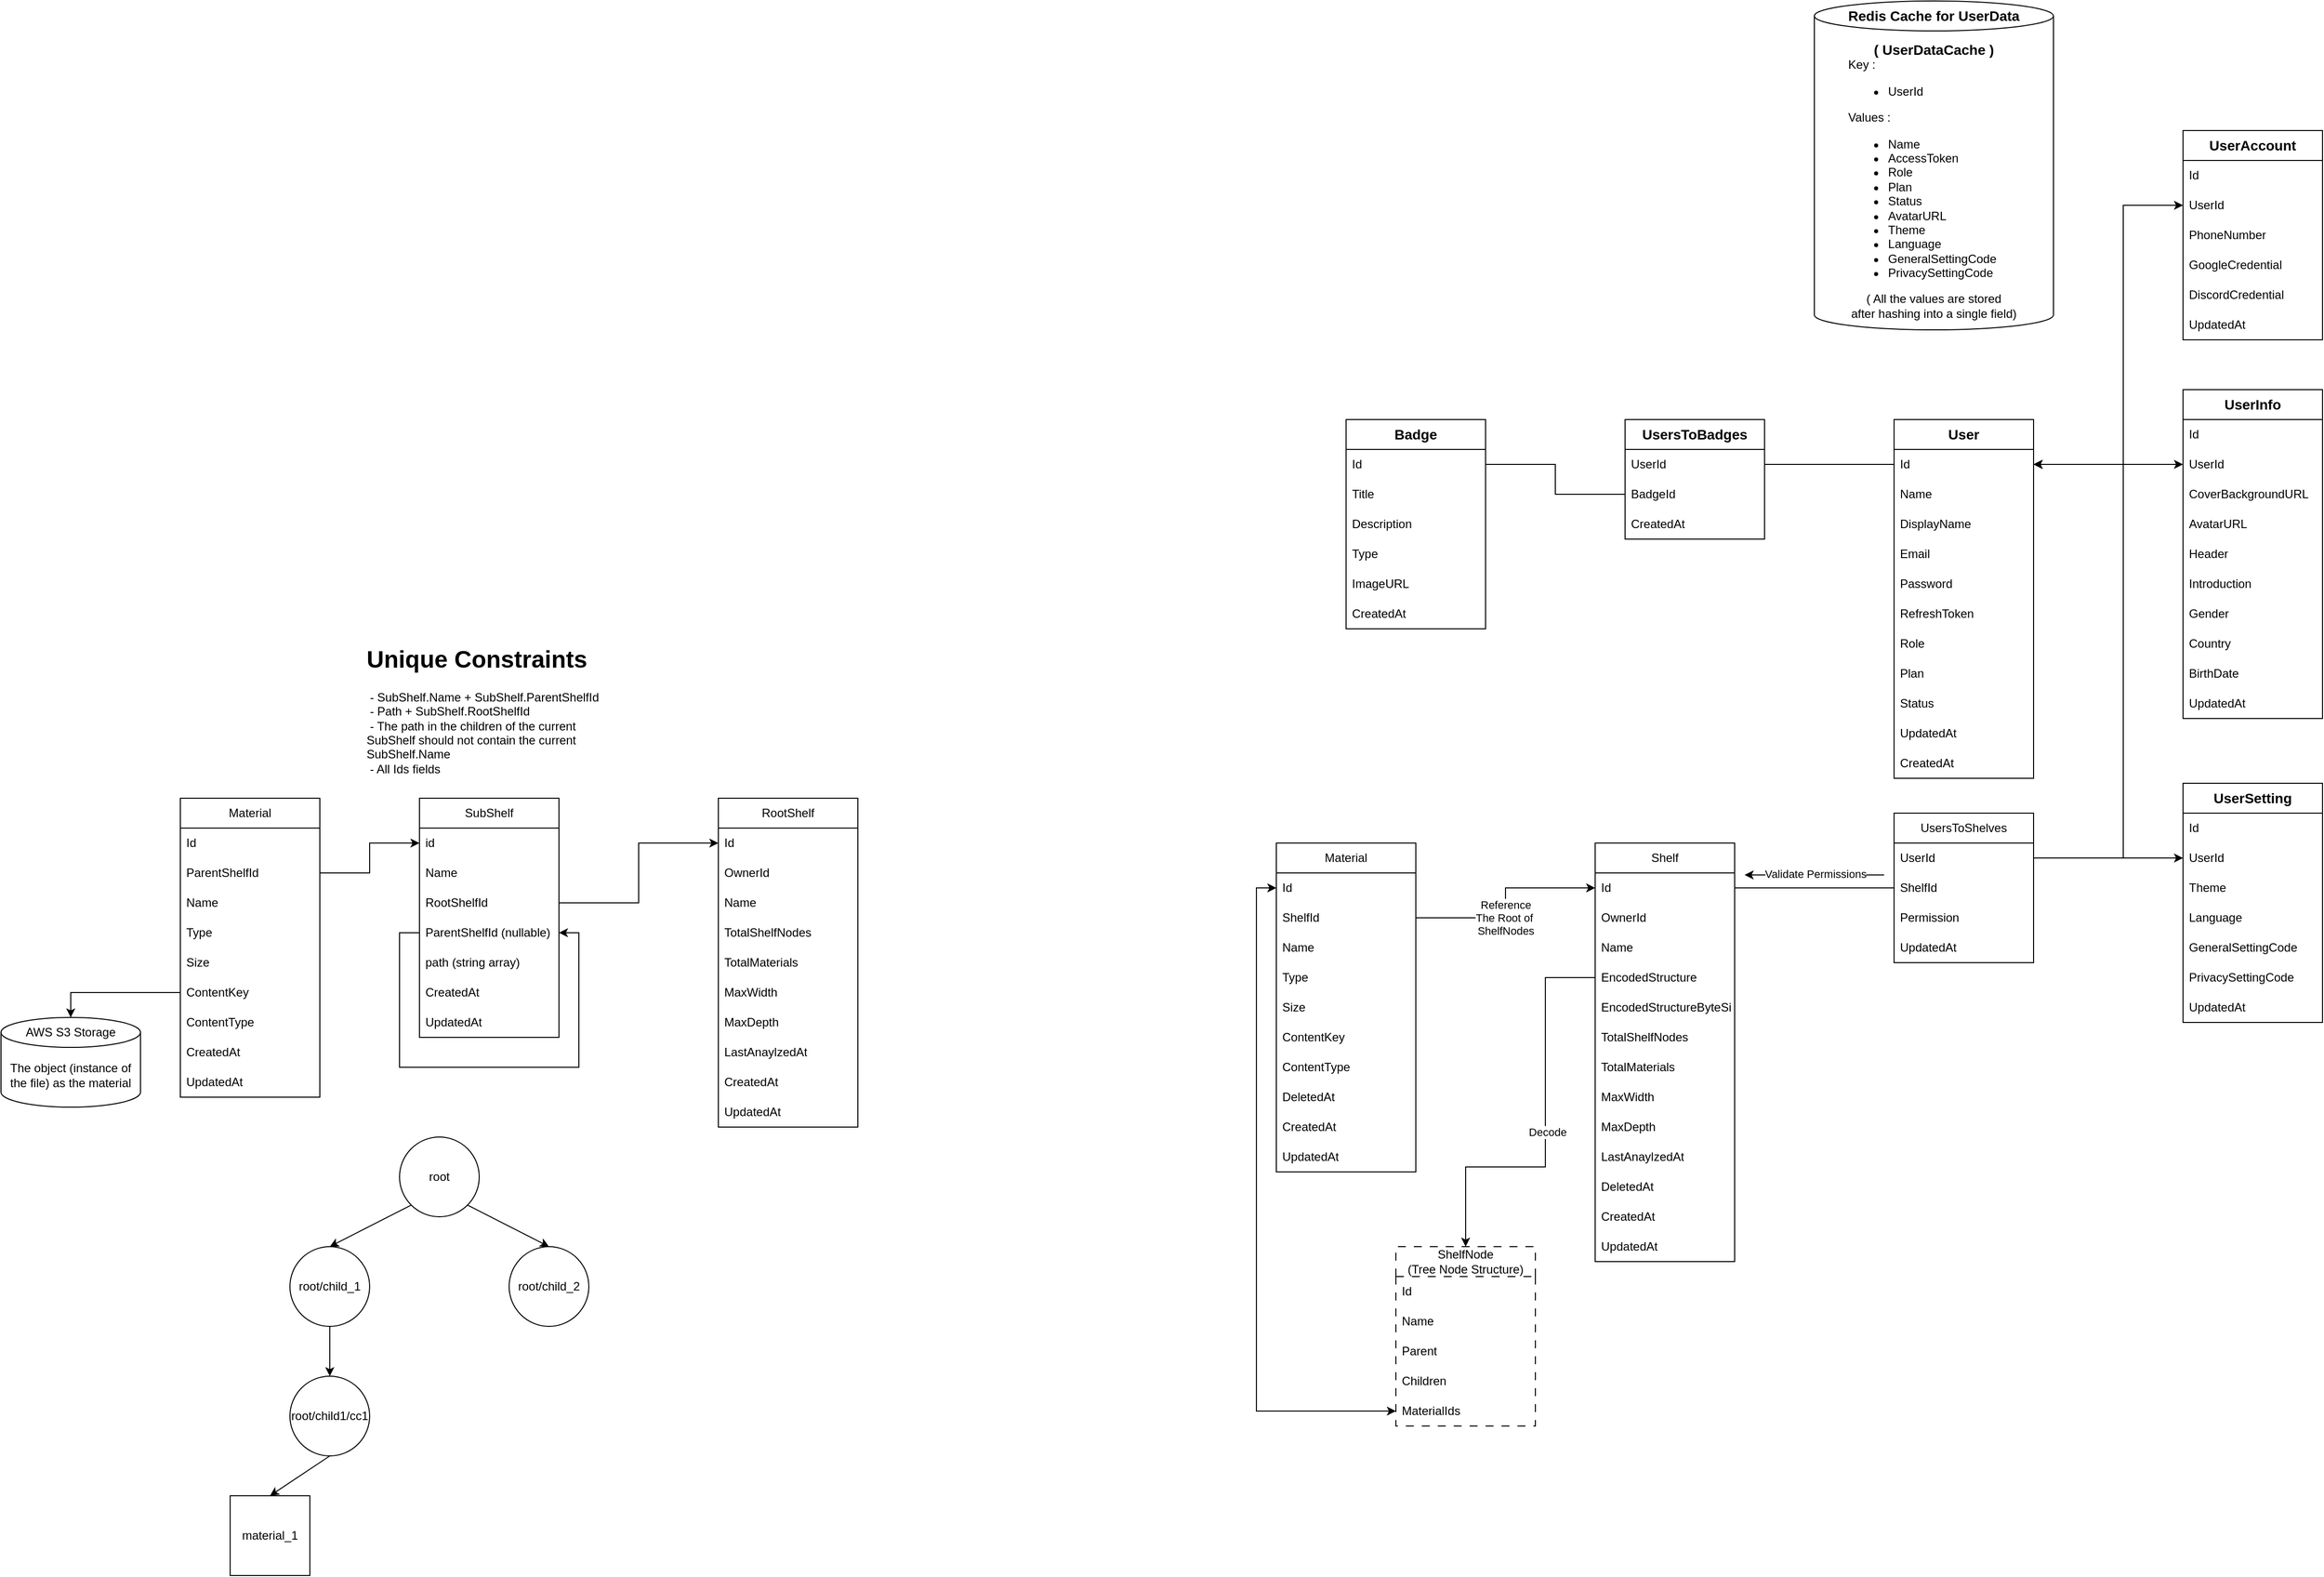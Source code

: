 <mxfile version="28.1.2">
  <diagram id="C5RBs43oDa-KdzZeNtuy" name="Page-1">
    <mxGraphModel dx="3199" dy="1577" grid="1" gridSize="10" guides="1" tooltips="1" connect="1" arrows="1" fold="1" page="1" pageScale="1" pageWidth="827" pageHeight="1169" math="0" shadow="0">
      <root>
        <mxCell id="WIyWlLk6GJQsqaUBKTNV-0" />
        <mxCell id="WIyWlLk6GJQsqaUBKTNV-1" parent="WIyWlLk6GJQsqaUBKTNV-0" />
        <mxCell id="gXKykK57GpOXSGGJXRrm-0" value="&lt;font style=&quot;font-size: 14px;&quot;&gt;&lt;b&gt;User&lt;/b&gt;&lt;/font&gt;" style="swimlane;fontStyle=0;childLayout=stackLayout;horizontal=1;startSize=30;horizontalStack=0;resizeParent=1;resizeParentMax=0;resizeLast=0;collapsible=1;marginBottom=0;whiteSpace=wrap;html=1;" parent="WIyWlLk6GJQsqaUBKTNV-1" vertex="1">
          <mxGeometry x="210" y="190" width="140" height="360" as="geometry" />
        </mxCell>
        <mxCell id="gXKykK57GpOXSGGJXRrm-1" value="Id" style="text;strokeColor=none;fillColor=none;align=left;verticalAlign=middle;spacingLeft=4;spacingRight=4;overflow=hidden;points=[[0,0.5],[1,0.5]];portConstraint=eastwest;rotatable=0;whiteSpace=wrap;html=1;" parent="gXKykK57GpOXSGGJXRrm-0" vertex="1">
          <mxGeometry y="30" width="140" height="30" as="geometry" />
        </mxCell>
        <mxCell id="gXKykK57GpOXSGGJXRrm-2" value="Name" style="text;strokeColor=none;fillColor=none;align=left;verticalAlign=middle;spacingLeft=4;spacingRight=4;overflow=hidden;points=[[0,0.5],[1,0.5]];portConstraint=eastwest;rotatable=0;whiteSpace=wrap;html=1;" parent="gXKykK57GpOXSGGJXRrm-0" vertex="1">
          <mxGeometry y="60" width="140" height="30" as="geometry" />
        </mxCell>
        <mxCell id="jzK4suqVrvKjF5M7Z0Q8-0" value="DisplayName" style="text;strokeColor=none;fillColor=none;align=left;verticalAlign=middle;spacingLeft=4;spacingRight=4;overflow=hidden;points=[[0,0.5],[1,0.5]];portConstraint=eastwest;rotatable=0;whiteSpace=wrap;html=1;" parent="gXKykK57GpOXSGGJXRrm-0" vertex="1">
          <mxGeometry y="90" width="140" height="30" as="geometry" />
        </mxCell>
        <mxCell id="gXKykK57GpOXSGGJXRrm-3" value="Email" style="text;strokeColor=none;fillColor=none;align=left;verticalAlign=middle;spacingLeft=4;spacingRight=4;overflow=hidden;points=[[0,0.5],[1,0.5]];portConstraint=eastwest;rotatable=0;whiteSpace=wrap;html=1;" parent="gXKykK57GpOXSGGJXRrm-0" vertex="1">
          <mxGeometry y="120" width="140" height="30" as="geometry" />
        </mxCell>
        <mxCell id="gXKykK57GpOXSGGJXRrm-4" value="Password" style="text;strokeColor=none;fillColor=none;align=left;verticalAlign=middle;spacingLeft=4;spacingRight=4;overflow=hidden;points=[[0,0.5],[1,0.5]];portConstraint=eastwest;rotatable=0;whiteSpace=wrap;html=1;" parent="gXKykK57GpOXSGGJXRrm-0" vertex="1">
          <mxGeometry y="150" width="140" height="30" as="geometry" />
        </mxCell>
        <mxCell id="SUGamme5ApvFtIGgJc1b-0" value="RefreshToken" style="text;strokeColor=none;fillColor=none;align=left;verticalAlign=middle;spacingLeft=4;spacingRight=4;overflow=hidden;points=[[0,0.5],[1,0.5]];portConstraint=eastwest;rotatable=0;whiteSpace=wrap;html=1;" parent="gXKykK57GpOXSGGJXRrm-0" vertex="1">
          <mxGeometry y="180" width="140" height="30" as="geometry" />
        </mxCell>
        <mxCell id="SUGamme5ApvFtIGgJc1b-12" value="Role" style="text;strokeColor=none;fillColor=none;align=left;verticalAlign=middle;spacingLeft=4;spacingRight=4;overflow=hidden;points=[[0,0.5],[1,0.5]];portConstraint=eastwest;rotatable=0;whiteSpace=wrap;html=1;" parent="gXKykK57GpOXSGGJXRrm-0" vertex="1">
          <mxGeometry y="210" width="140" height="30" as="geometry" />
        </mxCell>
        <mxCell id="SUGamme5ApvFtIGgJc1b-13" value="Plan" style="text;strokeColor=none;fillColor=none;align=left;verticalAlign=middle;spacingLeft=4;spacingRight=4;overflow=hidden;points=[[0,0.5],[1,0.5]];portConstraint=eastwest;rotatable=0;whiteSpace=wrap;html=1;" parent="gXKykK57GpOXSGGJXRrm-0" vertex="1">
          <mxGeometry y="240" width="140" height="30" as="geometry" />
        </mxCell>
        <mxCell id="SUGamme5ApvFtIGgJc1b-14" value="Status" style="text;strokeColor=none;fillColor=none;align=left;verticalAlign=middle;spacingLeft=4;spacingRight=4;overflow=hidden;points=[[0,0.5],[1,0.5]];portConstraint=eastwest;rotatable=0;whiteSpace=wrap;html=1;" parent="gXKykK57GpOXSGGJXRrm-0" vertex="1">
          <mxGeometry y="270" width="140" height="30" as="geometry" />
        </mxCell>
        <mxCell id="gXKykK57GpOXSGGJXRrm-5" value="UpdatedAt" style="text;strokeColor=none;fillColor=none;align=left;verticalAlign=middle;spacingLeft=4;spacingRight=4;overflow=hidden;points=[[0,0.5],[1,0.5]];portConstraint=eastwest;rotatable=0;whiteSpace=wrap;html=1;" parent="gXKykK57GpOXSGGJXRrm-0" vertex="1">
          <mxGeometry y="300" width="140" height="30" as="geometry" />
        </mxCell>
        <mxCell id="AjtrOQ-kxN4D3CepZSQn-0" value="CreatedAt" style="text;strokeColor=none;fillColor=none;align=left;verticalAlign=middle;spacingLeft=4;spacingRight=4;overflow=hidden;points=[[0,0.5],[1,0.5]];portConstraint=eastwest;rotatable=0;whiteSpace=wrap;html=1;" parent="gXKykK57GpOXSGGJXRrm-0" vertex="1">
          <mxGeometry y="330" width="140" height="30" as="geometry" />
        </mxCell>
        <mxCell id="SUGamme5ApvFtIGgJc1b-8" value="&lt;b&gt;&lt;font style=&quot;font-size: 14px;&quot;&gt;UserAccount&lt;/font&gt;&lt;/b&gt;" style="swimlane;fontStyle=0;childLayout=stackLayout;horizontal=1;startSize=30;horizontalStack=0;resizeParent=1;resizeParentMax=0;resizeLast=0;collapsible=1;marginBottom=0;whiteSpace=wrap;html=1;" parent="WIyWlLk6GJQsqaUBKTNV-1" vertex="1">
          <mxGeometry x="500" y="-100" width="140" height="210" as="geometry" />
        </mxCell>
        <mxCell id="SUGamme5ApvFtIGgJc1b-9" value="Id" style="text;strokeColor=none;fillColor=none;align=left;verticalAlign=middle;spacingLeft=4;spacingRight=4;overflow=hidden;points=[[0,0.5],[1,0.5]];portConstraint=eastwest;rotatable=0;whiteSpace=wrap;html=1;" parent="SUGamme5ApvFtIGgJc1b-8" vertex="1">
          <mxGeometry y="30" width="140" height="30" as="geometry" />
        </mxCell>
        <mxCell id="MphmNyZTqjA6cZseHDGg-2" value="UserId" style="text;strokeColor=none;fillColor=none;align=left;verticalAlign=middle;spacingLeft=4;spacingRight=4;overflow=hidden;points=[[0,0.5],[1,0.5]];portConstraint=eastwest;rotatable=0;whiteSpace=wrap;html=1;" parent="SUGamme5ApvFtIGgJc1b-8" vertex="1">
          <mxGeometry y="60" width="140" height="30" as="geometry" />
        </mxCell>
        <mxCell id="SUGamme5ApvFtIGgJc1b-10" value="PhoneNumber" style="text;strokeColor=none;fillColor=none;align=left;verticalAlign=middle;spacingLeft=4;spacingRight=4;overflow=hidden;points=[[0,0.5],[1,0.5]];portConstraint=eastwest;rotatable=0;whiteSpace=wrap;html=1;" parent="SUGamme5ApvFtIGgJc1b-8" vertex="1">
          <mxGeometry y="90" width="140" height="30" as="geometry" />
        </mxCell>
        <mxCell id="SUGamme5ApvFtIGgJc1b-11" value="GoogleCredential" style="text;strokeColor=none;fillColor=none;align=left;verticalAlign=middle;spacingLeft=4;spacingRight=4;overflow=hidden;points=[[0,0.5],[1,0.5]];portConstraint=eastwest;rotatable=0;whiteSpace=wrap;html=1;" parent="SUGamme5ApvFtIGgJc1b-8" vertex="1">
          <mxGeometry y="120" width="140" height="30" as="geometry" />
        </mxCell>
        <mxCell id="SUGamme5ApvFtIGgJc1b-15" value="DiscordCredential" style="text;strokeColor=none;fillColor=none;align=left;verticalAlign=middle;spacingLeft=4;spacingRight=4;overflow=hidden;points=[[0,0.5],[1,0.5]];portConstraint=eastwest;rotatable=0;whiteSpace=wrap;html=1;" parent="SUGamme5ApvFtIGgJc1b-8" vertex="1">
          <mxGeometry y="150" width="140" height="30" as="geometry" />
        </mxCell>
        <mxCell id="gdvJVKFvBVKHWLr_6Uvm-12" value="UpdatedAt" style="text;strokeColor=none;fillColor=none;align=left;verticalAlign=middle;spacingLeft=4;spacingRight=4;overflow=hidden;points=[[0,0.5],[1,0.5]];portConstraint=eastwest;rotatable=0;whiteSpace=wrap;html=1;" parent="SUGamme5ApvFtIGgJc1b-8" vertex="1">
          <mxGeometry y="180" width="140" height="30" as="geometry" />
        </mxCell>
        <mxCell id="SUGamme5ApvFtIGgJc1b-17" value="&lt;b&gt;&lt;font style=&quot;font-size: 14px;&quot;&gt;UserInfo&lt;/font&gt;&lt;/b&gt;" style="swimlane;fontStyle=0;childLayout=stackLayout;horizontal=1;startSize=30;horizontalStack=0;resizeParent=1;resizeParentMax=0;resizeLast=0;collapsible=1;marginBottom=0;whiteSpace=wrap;html=1;" parent="WIyWlLk6GJQsqaUBKTNV-1" vertex="1">
          <mxGeometry x="500" y="160" width="140" height="330" as="geometry" />
        </mxCell>
        <mxCell id="SUGamme5ApvFtIGgJc1b-18" value="Id" style="text;strokeColor=none;fillColor=none;align=left;verticalAlign=middle;spacingLeft=4;spacingRight=4;overflow=hidden;points=[[0,0.5],[1,0.5]];portConstraint=eastwest;rotatable=0;whiteSpace=wrap;html=1;" parent="SUGamme5ApvFtIGgJc1b-17" vertex="1">
          <mxGeometry y="30" width="140" height="30" as="geometry" />
        </mxCell>
        <mxCell id="MphmNyZTqjA6cZseHDGg-4" value="UserId" style="text;strokeColor=none;fillColor=none;align=left;verticalAlign=middle;spacingLeft=4;spacingRight=4;overflow=hidden;points=[[0,0.5],[1,0.5]];portConstraint=eastwest;rotatable=0;whiteSpace=wrap;html=1;" parent="SUGamme5ApvFtIGgJc1b-17" vertex="1">
          <mxGeometry y="60" width="140" height="30" as="geometry" />
        </mxCell>
        <mxCell id="SUGamme5ApvFtIGgJc1b-23" value="CoverBackgroundURL" style="text;strokeColor=none;fillColor=none;align=left;verticalAlign=middle;spacingLeft=4;spacingRight=4;overflow=hidden;points=[[0,0.5],[1,0.5]];portConstraint=eastwest;rotatable=0;whiteSpace=wrap;html=1;" parent="SUGamme5ApvFtIGgJc1b-17" vertex="1">
          <mxGeometry y="90" width="140" height="30" as="geometry" />
        </mxCell>
        <mxCell id="SUGamme5ApvFtIGgJc1b-19" value="AvatarURL" style="text;strokeColor=none;fillColor=none;align=left;verticalAlign=middle;spacingLeft=4;spacingRight=4;overflow=hidden;points=[[0,0.5],[1,0.5]];portConstraint=eastwest;rotatable=0;whiteSpace=wrap;html=1;" parent="SUGamme5ApvFtIGgJc1b-17" vertex="1">
          <mxGeometry y="120" width="140" height="30" as="geometry" />
        </mxCell>
        <mxCell id="SUGamme5ApvFtIGgJc1b-20" value="Header" style="text;strokeColor=none;fillColor=none;align=left;verticalAlign=middle;spacingLeft=4;spacingRight=4;overflow=hidden;points=[[0,0.5],[1,0.5]];portConstraint=eastwest;rotatable=0;whiteSpace=wrap;html=1;" parent="SUGamme5ApvFtIGgJc1b-17" vertex="1">
          <mxGeometry y="150" width="140" height="30" as="geometry" />
        </mxCell>
        <mxCell id="SUGamme5ApvFtIGgJc1b-21" value="Introduction" style="text;strokeColor=none;fillColor=none;align=left;verticalAlign=middle;spacingLeft=4;spacingRight=4;overflow=hidden;points=[[0,0.5],[1,0.5]];portConstraint=eastwest;rotatable=0;whiteSpace=wrap;html=1;" parent="SUGamme5ApvFtIGgJc1b-17" vertex="1">
          <mxGeometry y="180" width="140" height="30" as="geometry" />
        </mxCell>
        <mxCell id="gdvJVKFvBVKHWLr_6Uvm-0" value="Gender" style="text;strokeColor=none;fillColor=none;align=left;verticalAlign=middle;spacingLeft=4;spacingRight=4;overflow=hidden;points=[[0,0.5],[1,0.5]];portConstraint=eastwest;rotatable=0;whiteSpace=wrap;html=1;" parent="SUGamme5ApvFtIGgJc1b-17" vertex="1">
          <mxGeometry y="210" width="140" height="30" as="geometry" />
        </mxCell>
        <mxCell id="WCxhU1v67VNvn2EsGI_T-0" value="Country" style="text;strokeColor=none;fillColor=none;align=left;verticalAlign=middle;spacingLeft=4;spacingRight=4;overflow=hidden;points=[[0,0.5],[1,0.5]];portConstraint=eastwest;rotatable=0;whiteSpace=wrap;html=1;" parent="SUGamme5ApvFtIGgJc1b-17" vertex="1">
          <mxGeometry y="240" width="140" height="30" as="geometry" />
        </mxCell>
        <mxCell id="gdvJVKFvBVKHWLr_6Uvm-1" value="BirthDate" style="text;strokeColor=none;fillColor=none;align=left;verticalAlign=middle;spacingLeft=4;spacingRight=4;overflow=hidden;points=[[0,0.5],[1,0.5]];portConstraint=eastwest;rotatable=0;whiteSpace=wrap;html=1;" parent="SUGamme5ApvFtIGgJc1b-17" vertex="1">
          <mxGeometry y="270" width="140" height="30" as="geometry" />
        </mxCell>
        <mxCell id="gdvJVKFvBVKHWLr_6Uvm-13" value="UpdatedAt" style="text;strokeColor=none;fillColor=none;align=left;verticalAlign=middle;spacingLeft=4;spacingRight=4;overflow=hidden;points=[[0,0.5],[1,0.5]];portConstraint=eastwest;rotatable=0;whiteSpace=wrap;html=1;" parent="SUGamme5ApvFtIGgJc1b-17" vertex="1">
          <mxGeometry y="300" width="140" height="30" as="geometry" />
        </mxCell>
        <mxCell id="gdvJVKFvBVKHWLr_6Uvm-4" value="&lt;font style=&quot;font-size: 14px;&quot;&gt;&lt;b&gt;Badge&lt;/b&gt;&lt;/font&gt;" style="swimlane;fontStyle=0;childLayout=stackLayout;horizontal=1;startSize=30;horizontalStack=0;resizeParent=1;resizeParentMax=0;resizeLast=0;collapsible=1;marginBottom=0;whiteSpace=wrap;html=1;" parent="WIyWlLk6GJQsqaUBKTNV-1" vertex="1">
          <mxGeometry x="-340" y="190" width="140" height="210" as="geometry" />
        </mxCell>
        <mxCell id="gdvJVKFvBVKHWLr_6Uvm-5" value="Id" style="text;strokeColor=none;fillColor=none;align=left;verticalAlign=middle;spacingLeft=4;spacingRight=4;overflow=hidden;points=[[0,0.5],[1,0.5]];portConstraint=eastwest;rotatable=0;whiteSpace=wrap;html=1;" parent="gdvJVKFvBVKHWLr_6Uvm-4" vertex="1">
          <mxGeometry y="30" width="140" height="30" as="geometry" />
        </mxCell>
        <mxCell id="gdvJVKFvBVKHWLr_6Uvm-6" value="Title" style="text;strokeColor=none;fillColor=none;align=left;verticalAlign=middle;spacingLeft=4;spacingRight=4;overflow=hidden;points=[[0,0.5],[1,0.5]];portConstraint=eastwest;rotatable=0;whiteSpace=wrap;html=1;" parent="gdvJVKFvBVKHWLr_6Uvm-4" vertex="1">
          <mxGeometry y="60" width="140" height="30" as="geometry" />
        </mxCell>
        <mxCell id="gdvJVKFvBVKHWLr_6Uvm-7" value="Description" style="text;strokeColor=none;fillColor=none;align=left;verticalAlign=middle;spacingLeft=4;spacingRight=4;overflow=hidden;points=[[0,0.5],[1,0.5]];portConstraint=eastwest;rotatable=0;whiteSpace=wrap;html=1;" parent="gdvJVKFvBVKHWLr_6Uvm-4" vertex="1">
          <mxGeometry y="90" width="140" height="30" as="geometry" />
        </mxCell>
        <mxCell id="MphmNyZTqjA6cZseHDGg-1" value="Type" style="text;strokeColor=none;fillColor=none;align=left;verticalAlign=middle;spacingLeft=4;spacingRight=4;overflow=hidden;points=[[0,0.5],[1,0.5]];portConstraint=eastwest;rotatable=0;whiteSpace=wrap;html=1;" parent="gdvJVKFvBVKHWLr_6Uvm-4" vertex="1">
          <mxGeometry y="120" width="140" height="30" as="geometry" />
        </mxCell>
        <mxCell id="gdvJVKFvBVKHWLr_6Uvm-10" value="ImageURL" style="text;strokeColor=none;fillColor=none;align=left;verticalAlign=middle;spacingLeft=4;spacingRight=4;overflow=hidden;points=[[0,0.5],[1,0.5]];portConstraint=eastwest;rotatable=0;whiteSpace=wrap;html=1;" parent="gdvJVKFvBVKHWLr_6Uvm-4" vertex="1">
          <mxGeometry y="150" width="140" height="30" as="geometry" />
        </mxCell>
        <mxCell id="gdvJVKFvBVKHWLr_6Uvm-11" value="CreatedAt" style="text;strokeColor=none;fillColor=none;align=left;verticalAlign=middle;spacingLeft=4;spacingRight=4;overflow=hidden;points=[[0,0.5],[1,0.5]];portConstraint=eastwest;rotatable=0;whiteSpace=wrap;html=1;" parent="gdvJVKFvBVKHWLr_6Uvm-4" vertex="1">
          <mxGeometry y="180" width="140" height="30" as="geometry" />
        </mxCell>
        <mxCell id="gdvJVKFvBVKHWLr_6Uvm-15" value="&lt;font style=&quot;font-size: 14px;&quot;&gt;&lt;b&gt;UsersToBadges&lt;/b&gt;&lt;/font&gt;" style="swimlane;fontStyle=0;childLayout=stackLayout;horizontal=1;startSize=30;horizontalStack=0;resizeParent=1;resizeParentMax=0;resizeLast=0;collapsible=1;marginBottom=0;whiteSpace=wrap;html=1;" parent="WIyWlLk6GJQsqaUBKTNV-1" vertex="1">
          <mxGeometry x="-60" y="190" width="140" height="120" as="geometry" />
        </mxCell>
        <mxCell id="gdvJVKFvBVKHWLr_6Uvm-16" value="UserId" style="text;strokeColor=none;fillColor=none;align=left;verticalAlign=middle;spacingLeft=4;spacingRight=4;overflow=hidden;points=[[0,0.5],[1,0.5]];portConstraint=eastwest;rotatable=0;whiteSpace=wrap;html=1;" parent="gdvJVKFvBVKHWLr_6Uvm-15" vertex="1">
          <mxGeometry y="30" width="140" height="30" as="geometry" />
        </mxCell>
        <mxCell id="gdvJVKFvBVKHWLr_6Uvm-17" value="BadgeId" style="text;strokeColor=none;fillColor=none;align=left;verticalAlign=middle;spacingLeft=4;spacingRight=4;overflow=hidden;points=[[0,0.5],[1,0.5]];portConstraint=eastwest;rotatable=0;whiteSpace=wrap;html=1;" parent="gdvJVKFvBVKHWLr_6Uvm-15" vertex="1">
          <mxGeometry y="60" width="140" height="30" as="geometry" />
        </mxCell>
        <mxCell id="gdvJVKFvBVKHWLr_6Uvm-18" value="CreatedAt" style="text;strokeColor=none;fillColor=none;align=left;verticalAlign=middle;spacingLeft=4;spacingRight=4;overflow=hidden;points=[[0,0.5],[1,0.5]];portConstraint=eastwest;rotatable=0;whiteSpace=wrap;html=1;" parent="gdvJVKFvBVKHWLr_6Uvm-15" vertex="1">
          <mxGeometry y="90" width="140" height="30" as="geometry" />
        </mxCell>
        <mxCell id="gdvJVKFvBVKHWLr_6Uvm-21" value="" style="endArrow=none;html=1;rounded=0;entryX=0;entryY=0.5;entryDx=0;entryDy=0;exitX=1;exitY=0.5;exitDx=0;exitDy=0;" parent="WIyWlLk6GJQsqaUBKTNV-1" source="gdvJVKFvBVKHWLr_6Uvm-16" target="gXKykK57GpOXSGGJXRrm-1" edge="1">
          <mxGeometry width="50" height="50" relative="1" as="geometry">
            <mxPoint x="70" y="280" as="sourcePoint" />
            <mxPoint x="120" y="230" as="targetPoint" />
          </mxGeometry>
        </mxCell>
        <mxCell id="gdvJVKFvBVKHWLr_6Uvm-22" value="" style="endArrow=none;html=1;rounded=0;entryX=0;entryY=0.5;entryDx=0;entryDy=0;exitX=1;exitY=0.5;exitDx=0;exitDy=0;" parent="WIyWlLk6GJQsqaUBKTNV-1" source="gdvJVKFvBVKHWLr_6Uvm-5" target="gdvJVKFvBVKHWLr_6Uvm-17" edge="1">
          <mxGeometry width="50" height="50" relative="1" as="geometry">
            <mxPoint x="-150" y="240" as="sourcePoint" />
            <mxPoint x="-40" y="240" as="targetPoint" />
            <Array as="points">
              <mxPoint x="-130" y="235" />
              <mxPoint x="-130" y="265" />
            </Array>
          </mxGeometry>
        </mxCell>
        <mxCell id="gdvJVKFvBVKHWLr_6Uvm-23" value="&lt;b&gt;&lt;font style=&quot;font-size: 14px;&quot;&gt;UserSetting&lt;/font&gt;&lt;/b&gt;" style="swimlane;fontStyle=0;childLayout=stackLayout;horizontal=1;startSize=30;horizontalStack=0;resizeParent=1;resizeParentMax=0;resizeLast=0;collapsible=1;marginBottom=0;whiteSpace=wrap;html=1;" parent="WIyWlLk6GJQsqaUBKTNV-1" vertex="1">
          <mxGeometry x="500" y="555" width="140" height="240" as="geometry" />
        </mxCell>
        <mxCell id="gdvJVKFvBVKHWLr_6Uvm-24" value="Id" style="text;strokeColor=none;fillColor=none;align=left;verticalAlign=middle;spacingLeft=4;spacingRight=4;overflow=hidden;points=[[0,0.5],[1,0.5]];portConstraint=eastwest;rotatable=0;whiteSpace=wrap;html=1;" parent="gdvJVKFvBVKHWLr_6Uvm-23" vertex="1">
          <mxGeometry y="30" width="140" height="30" as="geometry" />
        </mxCell>
        <mxCell id="MphmNyZTqjA6cZseHDGg-5" value="UserId" style="text;strokeColor=none;fillColor=none;align=left;verticalAlign=middle;spacingLeft=4;spacingRight=4;overflow=hidden;points=[[0,0.5],[1,0.5]];portConstraint=eastwest;rotatable=0;whiteSpace=wrap;html=1;" parent="gdvJVKFvBVKHWLr_6Uvm-23" vertex="1">
          <mxGeometry y="60" width="140" height="30" as="geometry" />
        </mxCell>
        <mxCell id="gdvJVKFvBVKHWLr_6Uvm-25" value="Theme" style="text;strokeColor=none;fillColor=none;align=left;verticalAlign=middle;spacingLeft=4;spacingRight=4;overflow=hidden;points=[[0,0.5],[1,0.5]];portConstraint=eastwest;rotatable=0;whiteSpace=wrap;html=1;" parent="gdvJVKFvBVKHWLr_6Uvm-23" vertex="1">
          <mxGeometry y="90" width="140" height="30" as="geometry" />
        </mxCell>
        <mxCell id="gdvJVKFvBVKHWLr_6Uvm-26" value="Language" style="text;strokeColor=none;fillColor=none;align=left;verticalAlign=middle;spacingLeft=4;spacingRight=4;overflow=hidden;points=[[0,0.5],[1,0.5]];portConstraint=eastwest;rotatable=0;whiteSpace=wrap;html=1;" parent="gdvJVKFvBVKHWLr_6Uvm-23" vertex="1">
          <mxGeometry y="120" width="140" height="30" as="geometry" />
        </mxCell>
        <mxCell id="gdvJVKFvBVKHWLr_6Uvm-27" value="GeneralSettingCode" style="text;strokeColor=none;fillColor=none;align=left;verticalAlign=middle;spacingLeft=4;spacingRight=4;overflow=hidden;points=[[0,0.5],[1,0.5]];portConstraint=eastwest;rotatable=0;whiteSpace=wrap;html=1;" parent="gdvJVKFvBVKHWLr_6Uvm-23" vertex="1">
          <mxGeometry y="150" width="140" height="30" as="geometry" />
        </mxCell>
        <mxCell id="gdvJVKFvBVKHWLr_6Uvm-28" value="PrivacySettingCode" style="text;strokeColor=none;fillColor=none;align=left;verticalAlign=middle;spacingLeft=4;spacingRight=4;overflow=hidden;points=[[0,0.5],[1,0.5]];portConstraint=eastwest;rotatable=0;whiteSpace=wrap;html=1;" parent="gdvJVKFvBVKHWLr_6Uvm-23" vertex="1">
          <mxGeometry y="180" width="140" height="30" as="geometry" />
        </mxCell>
        <mxCell id="gdvJVKFvBVKHWLr_6Uvm-29" value="UpdatedAt" style="text;strokeColor=none;fillColor=none;align=left;verticalAlign=middle;spacingLeft=4;spacingRight=4;overflow=hidden;points=[[0,0.5],[1,0.5]];portConstraint=eastwest;rotatable=0;whiteSpace=wrap;html=1;" parent="gdvJVKFvBVKHWLr_6Uvm-23" vertex="1">
          <mxGeometry y="210" width="140" height="30" as="geometry" />
        </mxCell>
        <mxCell id="gdvJVKFvBVKHWLr_6Uvm-32" value="&lt;font style=&quot;font-size: 14px;&quot;&gt;&lt;b&gt;Redis Cache for UserData&lt;/b&gt;&lt;/font&gt;&lt;div&gt;&lt;span style=&quot;font-size: 14px;&quot;&gt;&lt;b&gt;&lt;br&gt;&lt;/b&gt;&lt;/span&gt;&lt;div&gt;&lt;span style=&quot;font-size: 14px;&quot;&gt;&lt;b&gt;( UserDataCache )&lt;/b&gt;&lt;/span&gt;&lt;div style=&quot;text-align: left;&quot;&gt;Key :&amp;nbsp;&lt;/div&gt;&lt;div style=&quot;text-align: left;&quot;&gt;&lt;ul&gt;&lt;li&gt;UserId&lt;/li&gt;&lt;/ul&gt;&lt;/div&gt;&lt;div style=&quot;text-align: left;&quot;&gt;Values :&amp;nbsp;&lt;/div&gt;&lt;div style=&quot;text-align: left;&quot;&gt;&lt;ul&gt;&lt;li&gt;Name&lt;/li&gt;&lt;li&gt;AccessToken&lt;/li&gt;&lt;li&gt;Role&lt;/li&gt;&lt;li&gt;Plan&lt;/li&gt;&lt;li&gt;Status&lt;/li&gt;&lt;li&gt;AvatarURL&lt;/li&gt;&lt;li&gt;Theme&lt;/li&gt;&lt;li&gt;Language&lt;/li&gt;&lt;li&gt;GeneralSettingCode&lt;/li&gt;&lt;li&gt;PrivacySettingCode&lt;/li&gt;&lt;/ul&gt;&lt;/div&gt;&lt;div&gt;( All the values are stored&lt;/div&gt;&lt;div&gt;after hashing into a single field)&lt;/div&gt;&lt;div&gt;&lt;br&gt;&lt;/div&gt;&lt;div&gt;&lt;br&gt;&lt;/div&gt;&lt;/div&gt;&lt;/div&gt;" style="shape=cylinder3;whiteSpace=wrap;html=1;boundedLbl=1;backgroundOutline=1;size=15;" parent="WIyWlLk6GJQsqaUBKTNV-1" vertex="1">
          <mxGeometry x="130" y="-230" width="240" height="330" as="geometry" />
        </mxCell>
        <mxCell id="Tfgsw5G4hOg_g2d2loLA-2" value="" style="endArrow=classic;startArrow=classic;html=1;rounded=0;entryX=0;entryY=0.5;entryDx=0;entryDy=0;exitX=1;exitY=0.5;exitDx=0;exitDy=0;" parent="WIyWlLk6GJQsqaUBKTNV-1" source="gXKykK57GpOXSGGJXRrm-1" target="MphmNyZTqjA6cZseHDGg-4" edge="1">
          <mxGeometry width="50" height="50" relative="1" as="geometry">
            <mxPoint x="340" y="250" as="sourcePoint" />
            <mxPoint x="390" y="200" as="targetPoint" />
          </mxGeometry>
        </mxCell>
        <mxCell id="Tfgsw5G4hOg_g2d2loLA-3" value="" style="endArrow=classic;startArrow=classic;html=1;rounded=0;entryX=0;entryY=0.5;entryDx=0;entryDy=0;exitX=1;exitY=0.5;exitDx=0;exitDy=0;" parent="WIyWlLk6GJQsqaUBKTNV-1" source="gXKykK57GpOXSGGJXRrm-1" target="MphmNyZTqjA6cZseHDGg-2" edge="1">
          <mxGeometry width="50" height="50" relative="1" as="geometry">
            <mxPoint x="340" y="250" as="sourcePoint" />
            <mxPoint x="390" y="200" as="targetPoint" />
            <Array as="points">
              <mxPoint x="440" y="235" />
              <mxPoint x="440" y="-25" />
            </Array>
          </mxGeometry>
        </mxCell>
        <mxCell id="Tfgsw5G4hOg_g2d2loLA-4" value="" style="endArrow=classic;startArrow=classic;html=1;rounded=0;exitX=1;exitY=0.5;exitDx=0;exitDy=0;entryX=0;entryY=0.5;entryDx=0;entryDy=0;" parent="WIyWlLk6GJQsqaUBKTNV-1" source="gXKykK57GpOXSGGJXRrm-1" target="MphmNyZTqjA6cZseHDGg-5" edge="1">
          <mxGeometry width="50" height="50" relative="1" as="geometry">
            <mxPoint x="390" y="390" as="sourcePoint" />
            <mxPoint x="480" y="640" as="targetPoint" />
            <Array as="points">
              <mxPoint x="440" y="235" />
              <mxPoint x="440" y="630" />
            </Array>
          </mxGeometry>
        </mxCell>
        <mxCell id="i1Yp-HHVqgOv-dtPNgx6-0" value="Shelf" style="swimlane;fontStyle=0;childLayout=stackLayout;horizontal=1;startSize=30;horizontalStack=0;resizeParent=1;resizeParentMax=0;resizeLast=0;collapsible=1;marginBottom=0;whiteSpace=wrap;html=1;" parent="WIyWlLk6GJQsqaUBKTNV-1" vertex="1">
          <mxGeometry x="-90" y="615" width="140" height="420" as="geometry" />
        </mxCell>
        <mxCell id="i1Yp-HHVqgOv-dtPNgx6-1" value="Id" style="text;strokeColor=none;fillColor=none;align=left;verticalAlign=middle;spacingLeft=4;spacingRight=4;overflow=hidden;points=[[0,0.5],[1,0.5]];portConstraint=eastwest;rotatable=0;whiteSpace=wrap;html=1;" parent="i1Yp-HHVqgOv-dtPNgx6-0" vertex="1">
          <mxGeometry y="30" width="140" height="30" as="geometry" />
        </mxCell>
        <mxCell id="i1Yp-HHVqgOv-dtPNgx6-2" value="OwnerId" style="text;strokeColor=none;fillColor=none;align=left;verticalAlign=middle;spacingLeft=4;spacingRight=4;overflow=hidden;points=[[0,0.5],[1,0.5]];portConstraint=eastwest;rotatable=0;whiteSpace=wrap;html=1;" parent="i1Yp-HHVqgOv-dtPNgx6-0" vertex="1">
          <mxGeometry y="60" width="140" height="30" as="geometry" />
        </mxCell>
        <mxCell id="i1Yp-HHVqgOv-dtPNgx6-3" value="Name" style="text;strokeColor=none;fillColor=none;align=left;verticalAlign=middle;spacingLeft=4;spacingRight=4;overflow=hidden;points=[[0,0.5],[1,0.5]];portConstraint=eastwest;rotatable=0;whiteSpace=wrap;html=1;" parent="i1Yp-HHVqgOv-dtPNgx6-0" vertex="1">
          <mxGeometry y="90" width="140" height="30" as="geometry" />
        </mxCell>
        <mxCell id="i1Yp-HHVqgOv-dtPNgx6-4" value="EncodedStructure" style="text;strokeColor=none;fillColor=none;align=left;verticalAlign=middle;spacingLeft=4;spacingRight=4;overflow=hidden;points=[[0,0.5],[1,0.5]];portConstraint=eastwest;rotatable=0;whiteSpace=wrap;html=1;" parent="i1Yp-HHVqgOv-dtPNgx6-0" vertex="1">
          <mxGeometry y="120" width="140" height="30" as="geometry" />
        </mxCell>
        <mxCell id="X1I3tZV_UNjkUpgvqWmr-2" value="EncodedStructureByteSize" style="text;strokeColor=none;fillColor=none;align=left;verticalAlign=middle;spacingLeft=4;spacingRight=4;overflow=hidden;points=[[0,0.5],[1,0.5]];portConstraint=eastwest;rotatable=0;whiteSpace=wrap;html=1;" vertex="1" parent="i1Yp-HHVqgOv-dtPNgx6-0">
          <mxGeometry y="150" width="140" height="30" as="geometry" />
        </mxCell>
        <mxCell id="X1I3tZV_UNjkUpgvqWmr-3" value="TotalShelfNodes" style="text;strokeColor=none;fillColor=none;align=left;verticalAlign=middle;spacingLeft=4;spacingRight=4;overflow=hidden;points=[[0,0.5],[1,0.5]];portConstraint=eastwest;rotatable=0;whiteSpace=wrap;html=1;" vertex="1" parent="i1Yp-HHVqgOv-dtPNgx6-0">
          <mxGeometry y="180" width="140" height="30" as="geometry" />
        </mxCell>
        <mxCell id="X1I3tZV_UNjkUpgvqWmr-4" value="TotalMaterials" style="text;strokeColor=none;fillColor=none;align=left;verticalAlign=middle;spacingLeft=4;spacingRight=4;overflow=hidden;points=[[0,0.5],[1,0.5]];portConstraint=eastwest;rotatable=0;whiteSpace=wrap;html=1;" vertex="1" parent="i1Yp-HHVqgOv-dtPNgx6-0">
          <mxGeometry y="210" width="140" height="30" as="geometry" />
        </mxCell>
        <mxCell id="X1I3tZV_UNjkUpgvqWmr-5" value="MaxWidth" style="text;strokeColor=none;fillColor=none;align=left;verticalAlign=middle;spacingLeft=4;spacingRight=4;overflow=hidden;points=[[0,0.5],[1,0.5]];portConstraint=eastwest;rotatable=0;whiteSpace=wrap;html=1;" vertex="1" parent="i1Yp-HHVqgOv-dtPNgx6-0">
          <mxGeometry y="240" width="140" height="30" as="geometry" />
        </mxCell>
        <mxCell id="X1I3tZV_UNjkUpgvqWmr-6" value="MaxDepth" style="text;strokeColor=none;fillColor=none;align=left;verticalAlign=middle;spacingLeft=4;spacingRight=4;overflow=hidden;points=[[0,0.5],[1,0.5]];portConstraint=eastwest;rotatable=0;whiteSpace=wrap;html=1;" vertex="1" parent="i1Yp-HHVqgOv-dtPNgx6-0">
          <mxGeometry y="270" width="140" height="30" as="geometry" />
        </mxCell>
        <mxCell id="X1I3tZV_UNjkUpgvqWmr-7" value="LastAnaylzedAt" style="text;strokeColor=none;fillColor=none;align=left;verticalAlign=middle;spacingLeft=4;spacingRight=4;overflow=hidden;points=[[0,0.5],[1,0.5]];portConstraint=eastwest;rotatable=0;whiteSpace=wrap;html=1;" vertex="1" parent="i1Yp-HHVqgOv-dtPNgx6-0">
          <mxGeometry y="300" width="140" height="30" as="geometry" />
        </mxCell>
        <mxCell id="X1I3tZV_UNjkUpgvqWmr-8" value="DeletedAt" style="text;strokeColor=none;fillColor=none;align=left;verticalAlign=middle;spacingLeft=4;spacingRight=4;overflow=hidden;points=[[0,0.5],[1,0.5]];portConstraint=eastwest;rotatable=0;whiteSpace=wrap;html=1;" vertex="1" parent="i1Yp-HHVqgOv-dtPNgx6-0">
          <mxGeometry y="330" width="140" height="30" as="geometry" />
        </mxCell>
        <mxCell id="i1Yp-HHVqgOv-dtPNgx6-5" value="CreatedAt" style="text;strokeColor=none;fillColor=none;align=left;verticalAlign=middle;spacingLeft=4;spacingRight=4;overflow=hidden;points=[[0,0.5],[1,0.5]];portConstraint=eastwest;rotatable=0;whiteSpace=wrap;html=1;" parent="i1Yp-HHVqgOv-dtPNgx6-0" vertex="1">
          <mxGeometry y="360" width="140" height="30" as="geometry" />
        </mxCell>
        <mxCell id="i1Yp-HHVqgOv-dtPNgx6-6" value="UpdatedAt" style="text;strokeColor=none;fillColor=none;align=left;verticalAlign=middle;spacingLeft=4;spacingRight=4;overflow=hidden;points=[[0,0.5],[1,0.5]];portConstraint=eastwest;rotatable=0;whiteSpace=wrap;html=1;" parent="i1Yp-HHVqgOv-dtPNgx6-0" vertex="1">
          <mxGeometry y="390" width="140" height="30" as="geometry" />
        </mxCell>
        <mxCell id="i1Yp-HHVqgOv-dtPNgx6-7" value="UsersToShelves" style="swimlane;fontStyle=0;childLayout=stackLayout;horizontal=1;startSize=30;horizontalStack=0;resizeParent=1;resizeParentMax=0;resizeLast=0;collapsible=1;marginBottom=0;whiteSpace=wrap;html=1;" parent="WIyWlLk6GJQsqaUBKTNV-1" vertex="1">
          <mxGeometry x="210" y="585" width="140" height="150" as="geometry" />
        </mxCell>
        <mxCell id="i1Yp-HHVqgOv-dtPNgx6-8" value="UserId" style="text;strokeColor=none;fillColor=none;align=left;verticalAlign=middle;spacingLeft=4;spacingRight=4;overflow=hidden;points=[[0,0.5],[1,0.5]];portConstraint=eastwest;rotatable=0;whiteSpace=wrap;html=1;" parent="i1Yp-HHVqgOv-dtPNgx6-7" vertex="1">
          <mxGeometry y="30" width="140" height="30" as="geometry" />
        </mxCell>
        <mxCell id="i1Yp-HHVqgOv-dtPNgx6-10" value="ShelfId" style="text;strokeColor=none;fillColor=none;align=left;verticalAlign=middle;spacingLeft=4;spacingRight=4;overflow=hidden;points=[[0,0.5],[1,0.5]];portConstraint=eastwest;rotatable=0;whiteSpace=wrap;html=1;" parent="i1Yp-HHVqgOv-dtPNgx6-7" vertex="1">
          <mxGeometry y="60" width="140" height="30" as="geometry" />
        </mxCell>
        <mxCell id="i1Yp-HHVqgOv-dtPNgx6-24" value="Permission" style="text;strokeColor=none;fillColor=none;align=left;verticalAlign=middle;spacingLeft=4;spacingRight=4;overflow=hidden;points=[[0,0.5],[1,0.5]];portConstraint=eastwest;rotatable=0;whiteSpace=wrap;html=1;" parent="i1Yp-HHVqgOv-dtPNgx6-7" vertex="1">
          <mxGeometry y="90" width="140" height="30" as="geometry" />
        </mxCell>
        <mxCell id="i1Yp-HHVqgOv-dtPNgx6-26" value="UpdatedAt" style="text;strokeColor=none;fillColor=none;align=left;verticalAlign=middle;spacingLeft=4;spacingRight=4;overflow=hidden;points=[[0,0.5],[1,0.5]];portConstraint=eastwest;rotatable=0;whiteSpace=wrap;html=1;" parent="i1Yp-HHVqgOv-dtPNgx6-7" vertex="1">
          <mxGeometry y="120" width="140" height="30" as="geometry" />
        </mxCell>
        <mxCell id="i1Yp-HHVqgOv-dtPNgx6-11" style="edgeStyle=orthogonalEdgeStyle;rounded=0;orthogonalLoop=1;jettySize=auto;html=1;entryX=0;entryY=0.5;entryDx=0;entryDy=0;endArrow=none;endFill=0;" parent="WIyWlLk6GJQsqaUBKTNV-1" source="i1Yp-HHVqgOv-dtPNgx6-1" target="i1Yp-HHVqgOv-dtPNgx6-10" edge="1">
          <mxGeometry relative="1" as="geometry" />
        </mxCell>
        <mxCell id="i1Yp-HHVqgOv-dtPNgx6-12" style="edgeStyle=orthogonalEdgeStyle;rounded=0;orthogonalLoop=1;jettySize=auto;html=1;entryX=0.5;entryY=0;entryDx=0;entryDy=0;" parent="WIyWlLk6GJQsqaUBKTNV-1" source="i1Yp-HHVqgOv-dtPNgx6-4" target="i1Yp-HHVqgOv-dtPNgx6-15" edge="1">
          <mxGeometry relative="1" as="geometry">
            <mxPoint x="225" y="930" as="targetPoint" />
            <Array as="points">
              <mxPoint x="-140" y="750" />
              <mxPoint x="-140" y="940" />
              <mxPoint x="-220" y="940" />
            </Array>
          </mxGeometry>
        </mxCell>
        <mxCell id="i1Yp-HHVqgOv-dtPNgx6-14" value="Decode" style="edgeLabel;html=1;align=center;verticalAlign=middle;resizable=0;points=[];" parent="i1Yp-HHVqgOv-dtPNgx6-12" vertex="1" connectable="0">
          <mxGeometry x="0.022" y="2" relative="1" as="geometry">
            <mxPoint as="offset" />
          </mxGeometry>
        </mxCell>
        <mxCell id="i1Yp-HHVqgOv-dtPNgx6-15" value="ShelfNode&lt;div&gt;(Tree Node&amp;nbsp;&lt;span style=&quot;background-color: transparent; color: light-dark(rgb(0, 0, 0), rgb(255, 255, 255));&quot;&gt;Structure&lt;/span&gt;&lt;span style=&quot;background-color: transparent; color: light-dark(rgb(0, 0, 0), rgb(255, 255, 255));&quot;&gt;)&lt;/span&gt;&lt;/div&gt;" style="swimlane;fontStyle=0;childLayout=stackLayout;horizontal=1;startSize=30;horizontalStack=0;resizeParent=1;resizeParentMax=0;resizeLast=0;collapsible=1;marginBottom=0;whiteSpace=wrap;html=1;fillStyle=auto;dashed=1;dashPattern=8 8;" parent="WIyWlLk6GJQsqaUBKTNV-1" vertex="1">
          <mxGeometry x="-290.0" y="1020" width="140" height="180" as="geometry" />
        </mxCell>
        <mxCell id="i1Yp-HHVqgOv-dtPNgx6-16" value="Id" style="text;strokeColor=none;fillColor=none;align=left;verticalAlign=middle;spacingLeft=4;spacingRight=4;overflow=hidden;points=[[0,0.5],[1,0.5]];portConstraint=eastwest;rotatable=0;whiteSpace=wrap;html=1;" parent="i1Yp-HHVqgOv-dtPNgx6-15" vertex="1">
          <mxGeometry y="30" width="140" height="30" as="geometry" />
        </mxCell>
        <mxCell id="i1Yp-HHVqgOv-dtPNgx6-17" value="Name" style="text;strokeColor=none;fillColor=none;align=left;verticalAlign=middle;spacingLeft=4;spacingRight=4;overflow=hidden;points=[[0,0.5],[1,0.5]];portConstraint=eastwest;rotatable=0;whiteSpace=wrap;html=1;" parent="i1Yp-HHVqgOv-dtPNgx6-15" vertex="1">
          <mxGeometry y="60" width="140" height="30" as="geometry" />
        </mxCell>
        <mxCell id="i1Yp-HHVqgOv-dtPNgx6-18" value="Parent" style="text;strokeColor=none;fillColor=none;align=left;verticalAlign=middle;spacingLeft=4;spacingRight=4;overflow=hidden;points=[[0,0.5],[1,0.5]];portConstraint=eastwest;rotatable=0;whiteSpace=wrap;html=1;" parent="i1Yp-HHVqgOv-dtPNgx6-15" vertex="1">
          <mxGeometry y="90" width="140" height="30" as="geometry" />
        </mxCell>
        <mxCell id="i1Yp-HHVqgOv-dtPNgx6-20" value="Children" style="text;strokeColor=none;fillColor=none;align=left;verticalAlign=middle;spacingLeft=4;spacingRight=4;overflow=hidden;points=[[0,0.5],[1,0.5]];portConstraint=eastwest;rotatable=0;whiteSpace=wrap;html=1;" parent="i1Yp-HHVqgOv-dtPNgx6-15" vertex="1">
          <mxGeometry y="120" width="140" height="30" as="geometry" />
        </mxCell>
        <mxCell id="i1Yp-HHVqgOv-dtPNgx6-21" value="MaterialIds" style="text;strokeColor=none;fillColor=none;align=left;verticalAlign=middle;spacingLeft=4;spacingRight=4;overflow=hidden;points=[[0,0.5],[1,0.5]];portConstraint=eastwest;rotatable=0;whiteSpace=wrap;html=1;" parent="i1Yp-HHVqgOv-dtPNgx6-15" vertex="1">
          <mxGeometry y="150" width="140" height="30" as="geometry" />
        </mxCell>
        <mxCell id="i1Yp-HHVqgOv-dtPNgx6-27" value="Material" style="swimlane;fontStyle=0;childLayout=stackLayout;horizontal=1;startSize=30;horizontalStack=0;resizeParent=1;resizeParentMax=0;resizeLast=0;collapsible=1;marginBottom=0;whiteSpace=wrap;html=1;" parent="WIyWlLk6GJQsqaUBKTNV-1" vertex="1">
          <mxGeometry x="-410" y="615" width="140" height="330" as="geometry" />
        </mxCell>
        <mxCell id="i1Yp-HHVqgOv-dtPNgx6-28" value="Id" style="text;strokeColor=none;fillColor=none;align=left;verticalAlign=middle;spacingLeft=4;spacingRight=4;overflow=hidden;points=[[0,0.5],[1,0.5]];portConstraint=eastwest;rotatable=0;whiteSpace=wrap;html=1;" parent="i1Yp-HHVqgOv-dtPNgx6-27" vertex="1">
          <mxGeometry y="30" width="140" height="30" as="geometry" />
        </mxCell>
        <mxCell id="QZPYvcMV-cQT9BYj9MLk-0" value="ShelfId" style="text;strokeColor=none;fillColor=none;align=left;verticalAlign=middle;spacingLeft=4;spacingRight=4;overflow=hidden;points=[[0,0.5],[1,0.5]];portConstraint=eastwest;rotatable=0;whiteSpace=wrap;html=1;" parent="i1Yp-HHVqgOv-dtPNgx6-27" vertex="1">
          <mxGeometry y="60" width="140" height="30" as="geometry" />
        </mxCell>
        <mxCell id="i1Yp-HHVqgOv-dtPNgx6-29" value="Name" style="text;strokeColor=none;fillColor=none;align=left;verticalAlign=middle;spacingLeft=4;spacingRight=4;overflow=hidden;points=[[0,0.5],[1,0.5]];portConstraint=eastwest;rotatable=0;whiteSpace=wrap;html=1;" parent="i1Yp-HHVqgOv-dtPNgx6-27" vertex="1">
          <mxGeometry y="90" width="140" height="30" as="geometry" />
        </mxCell>
        <mxCell id="X1I3tZV_UNjkUpgvqWmr-10" value="Type" style="text;strokeColor=none;fillColor=none;align=left;verticalAlign=middle;spacingLeft=4;spacingRight=4;overflow=hidden;points=[[0,0.5],[1,0.5]];portConstraint=eastwest;rotatable=0;whiteSpace=wrap;html=1;" vertex="1" parent="i1Yp-HHVqgOv-dtPNgx6-27">
          <mxGeometry y="120" width="140" height="30" as="geometry" />
        </mxCell>
        <mxCell id="X1I3tZV_UNjkUpgvqWmr-11" value="Size" style="text;strokeColor=none;fillColor=none;align=left;verticalAlign=middle;spacingLeft=4;spacingRight=4;overflow=hidden;points=[[0,0.5],[1,0.5]];portConstraint=eastwest;rotatable=0;whiteSpace=wrap;html=1;" vertex="1" parent="i1Yp-HHVqgOv-dtPNgx6-27">
          <mxGeometry y="150" width="140" height="30" as="geometry" />
        </mxCell>
        <mxCell id="i1Yp-HHVqgOv-dtPNgx6-30" value="ContentKey" style="text;strokeColor=none;fillColor=none;align=left;verticalAlign=middle;spacingLeft=4;spacingRight=4;overflow=hidden;points=[[0,0.5],[1,0.5]];portConstraint=eastwest;rotatable=0;whiteSpace=wrap;html=1;" parent="i1Yp-HHVqgOv-dtPNgx6-27" vertex="1">
          <mxGeometry y="180" width="140" height="30" as="geometry" />
        </mxCell>
        <mxCell id="i1Yp-HHVqgOv-dtPNgx6-37" value="ContentType" style="text;strokeColor=none;fillColor=none;align=left;verticalAlign=middle;spacingLeft=4;spacingRight=4;overflow=hidden;points=[[0,0.5],[1,0.5]];portConstraint=eastwest;rotatable=0;whiteSpace=wrap;html=1;" parent="i1Yp-HHVqgOv-dtPNgx6-27" vertex="1">
          <mxGeometry y="210" width="140" height="30" as="geometry" />
        </mxCell>
        <mxCell id="X1I3tZV_UNjkUpgvqWmr-12" value="DeletedAt" style="text;strokeColor=none;fillColor=none;align=left;verticalAlign=middle;spacingLeft=4;spacingRight=4;overflow=hidden;points=[[0,0.5],[1,0.5]];portConstraint=eastwest;rotatable=0;whiteSpace=wrap;html=1;" vertex="1" parent="i1Yp-HHVqgOv-dtPNgx6-27">
          <mxGeometry y="240" width="140" height="30" as="geometry" />
        </mxCell>
        <mxCell id="i1Yp-HHVqgOv-dtPNgx6-31" value="CreatedAt" style="text;strokeColor=none;fillColor=none;align=left;verticalAlign=middle;spacingLeft=4;spacingRight=4;overflow=hidden;points=[[0,0.5],[1,0.5]];portConstraint=eastwest;rotatable=0;whiteSpace=wrap;html=1;" parent="i1Yp-HHVqgOv-dtPNgx6-27" vertex="1">
          <mxGeometry y="270" width="140" height="30" as="geometry" />
        </mxCell>
        <mxCell id="i1Yp-HHVqgOv-dtPNgx6-32" value="UpdatedAt" style="text;strokeColor=none;fillColor=none;align=left;verticalAlign=middle;spacingLeft=4;spacingRight=4;overflow=hidden;points=[[0,0.5],[1,0.5]];portConstraint=eastwest;rotatable=0;whiteSpace=wrap;html=1;" parent="i1Yp-HHVqgOv-dtPNgx6-27" vertex="1">
          <mxGeometry y="300" width="140" height="30" as="geometry" />
        </mxCell>
        <mxCell id="i1Yp-HHVqgOv-dtPNgx6-36" style="edgeStyle=orthogonalEdgeStyle;rounded=0;orthogonalLoop=1;jettySize=auto;html=1;exitX=1;exitY=0.5;exitDx=0;exitDy=0;entryX=1;entryY=0.5;entryDx=0;entryDy=0;endArrow=none;endFill=0;" parent="WIyWlLk6GJQsqaUBKTNV-1" source="gXKykK57GpOXSGGJXRrm-1" target="i1Yp-HHVqgOv-dtPNgx6-8" edge="1">
          <mxGeometry relative="1" as="geometry">
            <Array as="points">
              <mxPoint x="440" y="235" />
              <mxPoint x="440" y="630" />
            </Array>
          </mxGeometry>
        </mxCell>
        <mxCell id="i1Yp-HHVqgOv-dtPNgx6-40" value="" style="endArrow=classic;html=1;rounded=0;" parent="WIyWlLk6GJQsqaUBKTNV-1" edge="1">
          <mxGeometry width="50" height="50" relative="1" as="geometry">
            <mxPoint x="200" y="647" as="sourcePoint" />
            <mxPoint x="60" y="647" as="targetPoint" />
          </mxGeometry>
        </mxCell>
        <mxCell id="i1Yp-HHVqgOv-dtPNgx6-41" value="Validate Permissions" style="edgeLabel;html=1;align=center;verticalAlign=middle;resizable=0;points=[];" parent="i1Yp-HHVqgOv-dtPNgx6-40" vertex="1" connectable="0">
          <mxGeometry x="-0.008" y="-1" relative="1" as="geometry">
            <mxPoint as="offset" />
          </mxGeometry>
        </mxCell>
        <mxCell id="i1Yp-HHVqgOv-dtPNgx6-42" style="edgeStyle=orthogonalEdgeStyle;rounded=0;orthogonalLoop=1;jettySize=auto;html=1;entryX=0;entryY=0.5;entryDx=0;entryDy=0;startArrow=classic;startFill=1;" parent="WIyWlLk6GJQsqaUBKTNV-1" source="i1Yp-HHVqgOv-dtPNgx6-21" target="i1Yp-HHVqgOv-dtPNgx6-28" edge="1">
          <mxGeometry relative="1" as="geometry" />
        </mxCell>
        <mxCell id="QZPYvcMV-cQT9BYj9MLk-3" value="" style="edgeStyle=orthogonalEdgeStyle;rounded=0;orthogonalLoop=1;jettySize=auto;html=1;entryX=0;entryY=0.5;entryDx=0;entryDy=0;endArrow=classic;endFill=1;" parent="WIyWlLk6GJQsqaUBKTNV-1" source="QZPYvcMV-cQT9BYj9MLk-0" target="i1Yp-HHVqgOv-dtPNgx6-1" edge="1">
          <mxGeometry relative="1" as="geometry" />
        </mxCell>
        <mxCell id="QZPYvcMV-cQT9BYj9MLk-4" value="Reference&lt;div&gt;The Root of&amp;nbsp;&lt;/div&gt;&lt;div&gt;ShelfNodes&lt;/div&gt;" style="edgeLabel;html=1;align=center;verticalAlign=middle;resizable=0;points=[];" parent="QZPYvcMV-cQT9BYj9MLk-3" vertex="1" connectable="0">
          <mxGeometry x="-0.147" relative="1" as="geometry">
            <mxPoint as="offset" />
          </mxGeometry>
        </mxCell>
        <mxCell id="X1I3tZV_UNjkUpgvqWmr-13" value="Material" style="swimlane;fontStyle=0;childLayout=stackLayout;horizontal=1;startSize=30;horizontalStack=0;resizeParent=1;resizeParentMax=0;resizeLast=0;collapsible=1;marginBottom=0;whiteSpace=wrap;html=1;" vertex="1" parent="WIyWlLk6GJQsqaUBKTNV-1">
          <mxGeometry x="-1510" y="570" width="140" height="300" as="geometry" />
        </mxCell>
        <mxCell id="X1I3tZV_UNjkUpgvqWmr-14" value="Id" style="text;strokeColor=none;fillColor=none;align=left;verticalAlign=middle;spacingLeft=4;spacingRight=4;overflow=hidden;points=[[0,0.5],[1,0.5]];portConstraint=eastwest;rotatable=0;whiteSpace=wrap;html=1;" vertex="1" parent="X1I3tZV_UNjkUpgvqWmr-13">
          <mxGeometry y="30" width="140" height="30" as="geometry" />
        </mxCell>
        <mxCell id="X1I3tZV_UNjkUpgvqWmr-52" value="ParentShelfId" style="text;strokeColor=none;fillColor=none;align=left;verticalAlign=middle;spacingLeft=4;spacingRight=4;overflow=hidden;points=[[0,0.5],[1,0.5]];portConstraint=eastwest;rotatable=0;whiteSpace=wrap;html=1;" vertex="1" parent="X1I3tZV_UNjkUpgvqWmr-13">
          <mxGeometry y="60" width="140" height="30" as="geometry" />
        </mxCell>
        <mxCell id="X1I3tZV_UNjkUpgvqWmr-16" value="Name" style="text;strokeColor=none;fillColor=none;align=left;verticalAlign=middle;spacingLeft=4;spacingRight=4;overflow=hidden;points=[[0,0.5],[1,0.5]];portConstraint=eastwest;rotatable=0;whiteSpace=wrap;html=1;" vertex="1" parent="X1I3tZV_UNjkUpgvqWmr-13">
          <mxGeometry y="90" width="140" height="30" as="geometry" />
        </mxCell>
        <mxCell id="X1I3tZV_UNjkUpgvqWmr-17" value="Type" style="text;strokeColor=none;fillColor=none;align=left;verticalAlign=middle;spacingLeft=4;spacingRight=4;overflow=hidden;points=[[0,0.5],[1,0.5]];portConstraint=eastwest;rotatable=0;whiteSpace=wrap;html=1;" vertex="1" parent="X1I3tZV_UNjkUpgvqWmr-13">
          <mxGeometry y="120" width="140" height="30" as="geometry" />
        </mxCell>
        <mxCell id="X1I3tZV_UNjkUpgvqWmr-18" value="Size" style="text;strokeColor=none;fillColor=none;align=left;verticalAlign=middle;spacingLeft=4;spacingRight=4;overflow=hidden;points=[[0,0.5],[1,0.5]];portConstraint=eastwest;rotatable=0;whiteSpace=wrap;html=1;" vertex="1" parent="X1I3tZV_UNjkUpgvqWmr-13">
          <mxGeometry y="150" width="140" height="30" as="geometry" />
        </mxCell>
        <mxCell id="X1I3tZV_UNjkUpgvqWmr-19" value="ContentKey" style="text;strokeColor=none;fillColor=none;align=left;verticalAlign=middle;spacingLeft=4;spacingRight=4;overflow=hidden;points=[[0,0.5],[1,0.5]];portConstraint=eastwest;rotatable=0;whiteSpace=wrap;html=1;" vertex="1" parent="X1I3tZV_UNjkUpgvqWmr-13">
          <mxGeometry y="180" width="140" height="30" as="geometry" />
        </mxCell>
        <mxCell id="X1I3tZV_UNjkUpgvqWmr-20" value="ContentType" style="text;strokeColor=none;fillColor=none;align=left;verticalAlign=middle;spacingLeft=4;spacingRight=4;overflow=hidden;points=[[0,0.5],[1,0.5]];portConstraint=eastwest;rotatable=0;whiteSpace=wrap;html=1;" vertex="1" parent="X1I3tZV_UNjkUpgvqWmr-13">
          <mxGeometry y="210" width="140" height="30" as="geometry" />
        </mxCell>
        <mxCell id="X1I3tZV_UNjkUpgvqWmr-22" value="CreatedAt" style="text;strokeColor=none;fillColor=none;align=left;verticalAlign=middle;spacingLeft=4;spacingRight=4;overflow=hidden;points=[[0,0.5],[1,0.5]];portConstraint=eastwest;rotatable=0;whiteSpace=wrap;html=1;" vertex="1" parent="X1I3tZV_UNjkUpgvqWmr-13">
          <mxGeometry y="240" width="140" height="30" as="geometry" />
        </mxCell>
        <mxCell id="X1I3tZV_UNjkUpgvqWmr-23" value="UpdatedAt" style="text;strokeColor=none;fillColor=none;align=left;verticalAlign=middle;spacingLeft=4;spacingRight=4;overflow=hidden;points=[[0,0.5],[1,0.5]];portConstraint=eastwest;rotatable=0;whiteSpace=wrap;html=1;" vertex="1" parent="X1I3tZV_UNjkUpgvqWmr-13">
          <mxGeometry y="270" width="140" height="30" as="geometry" />
        </mxCell>
        <mxCell id="X1I3tZV_UNjkUpgvqWmr-24" value="RootShelf" style="swimlane;fontStyle=0;childLayout=stackLayout;horizontal=1;startSize=30;horizontalStack=0;resizeParent=1;resizeParentMax=0;resizeLast=0;collapsible=1;marginBottom=0;whiteSpace=wrap;html=1;" vertex="1" parent="WIyWlLk6GJQsqaUBKTNV-1">
          <mxGeometry x="-970" y="570" width="140" height="330" as="geometry" />
        </mxCell>
        <mxCell id="X1I3tZV_UNjkUpgvqWmr-25" value="Id" style="text;strokeColor=none;fillColor=none;align=left;verticalAlign=middle;spacingLeft=4;spacingRight=4;overflow=hidden;points=[[0,0.5],[1,0.5]];portConstraint=eastwest;rotatable=0;whiteSpace=wrap;html=1;" vertex="1" parent="X1I3tZV_UNjkUpgvqWmr-24">
          <mxGeometry y="30" width="140" height="30" as="geometry" />
        </mxCell>
        <mxCell id="X1I3tZV_UNjkUpgvqWmr-26" value="OwnerId" style="text;strokeColor=none;fillColor=none;align=left;verticalAlign=middle;spacingLeft=4;spacingRight=4;overflow=hidden;points=[[0,0.5],[1,0.5]];portConstraint=eastwest;rotatable=0;whiteSpace=wrap;html=1;" vertex="1" parent="X1I3tZV_UNjkUpgvqWmr-24">
          <mxGeometry y="60" width="140" height="30" as="geometry" />
        </mxCell>
        <mxCell id="X1I3tZV_UNjkUpgvqWmr-27" value="Name" style="text;strokeColor=none;fillColor=none;align=left;verticalAlign=middle;spacingLeft=4;spacingRight=4;overflow=hidden;points=[[0,0.5],[1,0.5]];portConstraint=eastwest;rotatable=0;whiteSpace=wrap;html=1;" vertex="1" parent="X1I3tZV_UNjkUpgvqWmr-24">
          <mxGeometry y="90" width="140" height="30" as="geometry" />
        </mxCell>
        <mxCell id="X1I3tZV_UNjkUpgvqWmr-30" value="TotalShelfNodes" style="text;strokeColor=none;fillColor=none;align=left;verticalAlign=middle;spacingLeft=4;spacingRight=4;overflow=hidden;points=[[0,0.5],[1,0.5]];portConstraint=eastwest;rotatable=0;whiteSpace=wrap;html=1;" vertex="1" parent="X1I3tZV_UNjkUpgvqWmr-24">
          <mxGeometry y="120" width="140" height="30" as="geometry" />
        </mxCell>
        <mxCell id="X1I3tZV_UNjkUpgvqWmr-31" value="TotalMaterials" style="text;strokeColor=none;fillColor=none;align=left;verticalAlign=middle;spacingLeft=4;spacingRight=4;overflow=hidden;points=[[0,0.5],[1,0.5]];portConstraint=eastwest;rotatable=0;whiteSpace=wrap;html=1;" vertex="1" parent="X1I3tZV_UNjkUpgvqWmr-24">
          <mxGeometry y="150" width="140" height="30" as="geometry" />
        </mxCell>
        <mxCell id="X1I3tZV_UNjkUpgvqWmr-32" value="MaxWidth" style="text;strokeColor=none;fillColor=none;align=left;verticalAlign=middle;spacingLeft=4;spacingRight=4;overflow=hidden;points=[[0,0.5],[1,0.5]];portConstraint=eastwest;rotatable=0;whiteSpace=wrap;html=1;" vertex="1" parent="X1I3tZV_UNjkUpgvqWmr-24">
          <mxGeometry y="180" width="140" height="30" as="geometry" />
        </mxCell>
        <mxCell id="X1I3tZV_UNjkUpgvqWmr-33" value="MaxDepth" style="text;strokeColor=none;fillColor=none;align=left;verticalAlign=middle;spacingLeft=4;spacingRight=4;overflow=hidden;points=[[0,0.5],[1,0.5]];portConstraint=eastwest;rotatable=0;whiteSpace=wrap;html=1;" vertex="1" parent="X1I3tZV_UNjkUpgvqWmr-24">
          <mxGeometry y="210" width="140" height="30" as="geometry" />
        </mxCell>
        <mxCell id="X1I3tZV_UNjkUpgvqWmr-34" value="LastAnaylzedAt" style="text;strokeColor=none;fillColor=none;align=left;verticalAlign=middle;spacingLeft=4;spacingRight=4;overflow=hidden;points=[[0,0.5],[1,0.5]];portConstraint=eastwest;rotatable=0;whiteSpace=wrap;html=1;" vertex="1" parent="X1I3tZV_UNjkUpgvqWmr-24">
          <mxGeometry y="240" width="140" height="30" as="geometry" />
        </mxCell>
        <mxCell id="X1I3tZV_UNjkUpgvqWmr-36" value="CreatedAt" style="text;strokeColor=none;fillColor=none;align=left;verticalAlign=middle;spacingLeft=4;spacingRight=4;overflow=hidden;points=[[0,0.5],[1,0.5]];portConstraint=eastwest;rotatable=0;whiteSpace=wrap;html=1;" vertex="1" parent="X1I3tZV_UNjkUpgvqWmr-24">
          <mxGeometry y="270" width="140" height="30" as="geometry" />
        </mxCell>
        <mxCell id="X1I3tZV_UNjkUpgvqWmr-37" value="UpdatedAt" style="text;strokeColor=none;fillColor=none;align=left;verticalAlign=middle;spacingLeft=4;spacingRight=4;overflow=hidden;points=[[0,0.5],[1,0.5]];portConstraint=eastwest;rotatable=0;whiteSpace=wrap;html=1;" vertex="1" parent="X1I3tZV_UNjkUpgvqWmr-24">
          <mxGeometry y="300" width="140" height="30" as="geometry" />
        </mxCell>
        <mxCell id="X1I3tZV_UNjkUpgvqWmr-38" value="SubShelf" style="swimlane;fontStyle=0;childLayout=stackLayout;horizontal=1;startSize=30;horizontalStack=0;resizeParent=1;resizeParentMax=0;resizeLast=0;collapsible=1;marginBottom=0;whiteSpace=wrap;html=1;" vertex="1" parent="WIyWlLk6GJQsqaUBKTNV-1">
          <mxGeometry x="-1270" y="570" width="140" height="240" as="geometry" />
        </mxCell>
        <mxCell id="X1I3tZV_UNjkUpgvqWmr-39" value="id" style="text;strokeColor=none;fillColor=none;align=left;verticalAlign=middle;spacingLeft=4;spacingRight=4;overflow=hidden;points=[[0,0.5],[1,0.5]];portConstraint=eastwest;rotatable=0;whiteSpace=wrap;html=1;" vertex="1" parent="X1I3tZV_UNjkUpgvqWmr-38">
          <mxGeometry y="30" width="140" height="30" as="geometry" />
        </mxCell>
        <mxCell id="X1I3tZV_UNjkUpgvqWmr-93" value="Name" style="text;strokeColor=none;fillColor=none;align=left;verticalAlign=middle;spacingLeft=4;spacingRight=4;overflow=hidden;points=[[0,0.5],[1,0.5]];portConstraint=eastwest;rotatable=0;whiteSpace=wrap;html=1;" vertex="1" parent="X1I3tZV_UNjkUpgvqWmr-38">
          <mxGeometry y="60" width="140" height="30" as="geometry" />
        </mxCell>
        <mxCell id="X1I3tZV_UNjkUpgvqWmr-57" value="RootShelfId" style="text;strokeColor=none;fillColor=none;align=left;verticalAlign=middle;spacingLeft=4;spacingRight=4;overflow=hidden;points=[[0,0.5],[1,0.5]];portConstraint=eastwest;rotatable=0;whiteSpace=wrap;html=1;" vertex="1" parent="X1I3tZV_UNjkUpgvqWmr-38">
          <mxGeometry y="90" width="140" height="30" as="geometry" />
        </mxCell>
        <mxCell id="X1I3tZV_UNjkUpgvqWmr-60" style="edgeStyle=orthogonalEdgeStyle;rounded=0;orthogonalLoop=1;jettySize=auto;html=1;entryX=1;entryY=0.5;entryDx=0;entryDy=0;exitX=0;exitY=0.5;exitDx=0;exitDy=0;" edge="1" parent="X1I3tZV_UNjkUpgvqWmr-38" source="X1I3tZV_UNjkUpgvqWmr-40" target="X1I3tZV_UNjkUpgvqWmr-40">
          <mxGeometry relative="1" as="geometry">
            <mxPoint x="140" y="105" as="targetPoint" />
            <Array as="points">
              <mxPoint x="-20" y="135" />
              <mxPoint x="-20" y="270" />
              <mxPoint x="160" y="270" />
              <mxPoint x="160" y="135" />
            </Array>
          </mxGeometry>
        </mxCell>
        <mxCell id="X1I3tZV_UNjkUpgvqWmr-40" value="ParentShelfId (nullable)" style="text;strokeColor=none;fillColor=none;align=left;verticalAlign=middle;spacingLeft=4;spacingRight=4;overflow=hidden;points=[[0,0.5],[1,0.5]];portConstraint=eastwest;rotatable=0;whiteSpace=wrap;html=1;" vertex="1" parent="X1I3tZV_UNjkUpgvqWmr-38">
          <mxGeometry y="120" width="140" height="30" as="geometry" />
        </mxCell>
        <mxCell id="X1I3tZV_UNjkUpgvqWmr-61" value="path (string array)" style="text;strokeColor=none;fillColor=none;align=left;verticalAlign=middle;spacingLeft=4;spacingRight=4;overflow=hidden;points=[[0,0.5],[1,0.5]];portConstraint=eastwest;rotatable=0;whiteSpace=wrap;html=1;" vertex="1" parent="X1I3tZV_UNjkUpgvqWmr-38">
          <mxGeometry y="150" width="140" height="30" as="geometry" />
        </mxCell>
        <mxCell id="X1I3tZV_UNjkUpgvqWmr-50" value="CreatedAt" style="text;strokeColor=none;fillColor=none;align=left;verticalAlign=middle;spacingLeft=4;spacingRight=4;overflow=hidden;points=[[0,0.5],[1,0.5]];portConstraint=eastwest;rotatable=0;whiteSpace=wrap;html=1;" vertex="1" parent="X1I3tZV_UNjkUpgvqWmr-38">
          <mxGeometry y="180" width="140" height="30" as="geometry" />
        </mxCell>
        <mxCell id="X1I3tZV_UNjkUpgvqWmr-51" value="UpdatedAt" style="text;strokeColor=none;fillColor=none;align=left;verticalAlign=middle;spacingLeft=4;spacingRight=4;overflow=hidden;points=[[0,0.5],[1,0.5]];portConstraint=eastwest;rotatable=0;whiteSpace=wrap;html=1;" vertex="1" parent="X1I3tZV_UNjkUpgvqWmr-38">
          <mxGeometry y="210" width="140" height="30" as="geometry" />
        </mxCell>
        <mxCell id="X1I3tZV_UNjkUpgvqWmr-59" style="edgeStyle=orthogonalEdgeStyle;rounded=0;orthogonalLoop=1;jettySize=auto;html=1;entryX=0;entryY=0.5;entryDx=0;entryDy=0;" edge="1" parent="WIyWlLk6GJQsqaUBKTNV-1" source="X1I3tZV_UNjkUpgvqWmr-57" target="X1I3tZV_UNjkUpgvqWmr-25">
          <mxGeometry relative="1" as="geometry" />
        </mxCell>
        <mxCell id="X1I3tZV_UNjkUpgvqWmr-63" style="edgeStyle=orthogonalEdgeStyle;rounded=0;orthogonalLoop=1;jettySize=auto;html=1;entryX=0;entryY=0.5;entryDx=0;entryDy=0;" edge="1" parent="WIyWlLk6GJQsqaUBKTNV-1" source="X1I3tZV_UNjkUpgvqWmr-52" target="X1I3tZV_UNjkUpgvqWmr-39">
          <mxGeometry relative="1" as="geometry" />
        </mxCell>
        <mxCell id="X1I3tZV_UNjkUpgvqWmr-64" value="root" style="ellipse;whiteSpace=wrap;html=1;aspect=fixed;" vertex="1" parent="WIyWlLk6GJQsqaUBKTNV-1">
          <mxGeometry x="-1290" y="910" width="80" height="80" as="geometry" />
        </mxCell>
        <mxCell id="X1I3tZV_UNjkUpgvqWmr-67" value="root/child_2" style="ellipse;whiteSpace=wrap;html=1;aspect=fixed;" vertex="1" parent="WIyWlLk6GJQsqaUBKTNV-1">
          <mxGeometry x="-1180" y="1020" width="80" height="80" as="geometry" />
        </mxCell>
        <mxCell id="X1I3tZV_UNjkUpgvqWmr-88" style="edgeStyle=orthogonalEdgeStyle;rounded=0;orthogonalLoop=1;jettySize=auto;html=1;entryX=0.5;entryY=0;entryDx=0;entryDy=0;" edge="1" parent="WIyWlLk6GJQsqaUBKTNV-1" source="X1I3tZV_UNjkUpgvqWmr-68" target="X1I3tZV_UNjkUpgvqWmr-83">
          <mxGeometry relative="1" as="geometry" />
        </mxCell>
        <mxCell id="X1I3tZV_UNjkUpgvqWmr-68" value="root/child_1" style="ellipse;whiteSpace=wrap;html=1;aspect=fixed;" vertex="1" parent="WIyWlLk6GJQsqaUBKTNV-1">
          <mxGeometry x="-1400" y="1020" width="80" height="80" as="geometry" />
        </mxCell>
        <mxCell id="X1I3tZV_UNjkUpgvqWmr-83" value="root/child1/cc1" style="ellipse;whiteSpace=wrap;html=1;aspect=fixed;" vertex="1" parent="WIyWlLk6GJQsqaUBKTNV-1">
          <mxGeometry x="-1400" y="1150" width="80" height="80" as="geometry" />
        </mxCell>
        <mxCell id="X1I3tZV_UNjkUpgvqWmr-86" value="" style="endArrow=classic;html=1;rounded=0;entryX=0.5;entryY=0;entryDx=0;entryDy=0;exitX=0;exitY=1;exitDx=0;exitDy=0;" edge="1" parent="WIyWlLk6GJQsqaUBKTNV-1" source="X1I3tZV_UNjkUpgvqWmr-64" target="X1I3tZV_UNjkUpgvqWmr-68">
          <mxGeometry width="50" height="50" relative="1" as="geometry">
            <mxPoint x="-1150" y="1160" as="sourcePoint" />
            <mxPoint x="-1100" y="1110" as="targetPoint" />
          </mxGeometry>
        </mxCell>
        <mxCell id="X1I3tZV_UNjkUpgvqWmr-87" value="" style="endArrow=classic;html=1;rounded=0;entryX=0.5;entryY=0;entryDx=0;entryDy=0;exitX=1;exitY=1;exitDx=0;exitDy=0;" edge="1" parent="WIyWlLk6GJQsqaUBKTNV-1" source="X1I3tZV_UNjkUpgvqWmr-64" target="X1I3tZV_UNjkUpgvqWmr-67">
          <mxGeometry width="50" height="50" relative="1" as="geometry">
            <mxPoint x="-1158" y="1040" as="sourcePoint" />
            <mxPoint x="-1240" y="1082" as="targetPoint" />
          </mxGeometry>
        </mxCell>
        <mxCell id="X1I3tZV_UNjkUpgvqWmr-89" value="material_1" style="whiteSpace=wrap;html=1;aspect=fixed;" vertex="1" parent="WIyWlLk6GJQsqaUBKTNV-1">
          <mxGeometry x="-1460" y="1270" width="80" height="80" as="geometry" />
        </mxCell>
        <mxCell id="X1I3tZV_UNjkUpgvqWmr-91" value="" style="endArrow=classic;html=1;rounded=0;exitX=0.5;exitY=1;exitDx=0;exitDy=0;entryX=0.5;entryY=0;entryDx=0;entryDy=0;" edge="1" parent="WIyWlLk6GJQsqaUBKTNV-1" source="X1I3tZV_UNjkUpgvqWmr-83" target="X1I3tZV_UNjkUpgvqWmr-89">
          <mxGeometry width="50" height="50" relative="1" as="geometry">
            <mxPoint x="-1240" y="1240" as="sourcePoint" />
            <mxPoint x="-1190" y="1190" as="targetPoint" />
          </mxGeometry>
        </mxCell>
        <mxCell id="X1I3tZV_UNjkUpgvqWmr-96" value="&lt;h1 style=&quot;margin-top: 0px;&quot;&gt;Unique Constraints&lt;/h1&gt;&lt;div&gt;&amp;nbsp;- SubShelf.Name + SubShelf.ParentShelfId&lt;/div&gt;&lt;div&gt;&amp;nbsp;- Path + SubShelf.RootShelfId&lt;/div&gt;&lt;div&gt;&amp;nbsp;- The path in the children of the current&amp;nbsp; SubShelf should not contain the current SubShelf.Name&lt;/div&gt;&lt;div&gt;&amp;nbsp;- All Ids fields&lt;/div&gt;" style="text;html=1;whiteSpace=wrap;overflow=hidden;rounded=0;" vertex="1" parent="WIyWlLk6GJQsqaUBKTNV-1">
          <mxGeometry x="-1325" y="410" width="250" height="145" as="geometry" />
        </mxCell>
        <mxCell id="X1I3tZV_UNjkUpgvqWmr-97" value="The object (instance of the file) as the material" style="shape=cylinder3;whiteSpace=wrap;html=1;boundedLbl=1;backgroundOutline=1;size=15;" vertex="1" parent="WIyWlLk6GJQsqaUBKTNV-1">
          <mxGeometry x="-1690" y="790" width="140" height="90" as="geometry" />
        </mxCell>
        <mxCell id="X1I3tZV_UNjkUpgvqWmr-98" value="AWS S3 Storage" style="text;html=1;align=center;verticalAlign=middle;whiteSpace=wrap;rounded=0;" vertex="1" parent="WIyWlLk6GJQsqaUBKTNV-1">
          <mxGeometry x="-1670" y="790" width="100" height="30" as="geometry" />
        </mxCell>
        <mxCell id="X1I3tZV_UNjkUpgvqWmr-99" style="edgeStyle=orthogonalEdgeStyle;rounded=0;orthogonalLoop=1;jettySize=auto;html=1;entryX=0.5;entryY=0;entryDx=0;entryDy=0;" edge="1" parent="WIyWlLk6GJQsqaUBKTNV-1" source="X1I3tZV_UNjkUpgvqWmr-19" target="X1I3tZV_UNjkUpgvqWmr-98">
          <mxGeometry relative="1" as="geometry" />
        </mxCell>
      </root>
    </mxGraphModel>
  </diagram>
</mxfile>
